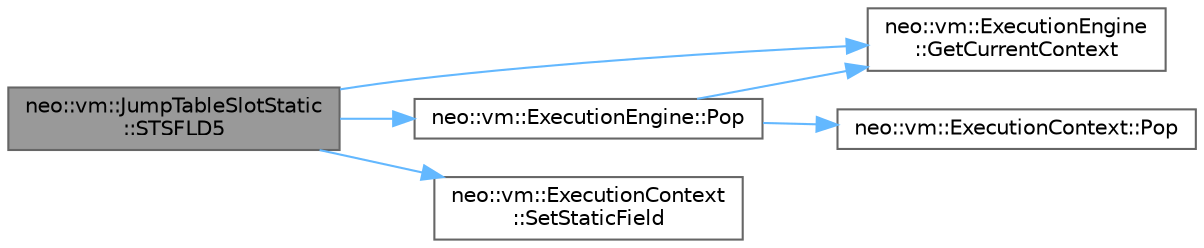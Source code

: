 digraph "neo::vm::JumpTableSlotStatic::STSFLD5"
{
 // LATEX_PDF_SIZE
  bgcolor="transparent";
  edge [fontname=Helvetica,fontsize=10,labelfontname=Helvetica,labelfontsize=10];
  node [fontname=Helvetica,fontsize=10,shape=box,height=0.2,width=0.4];
  rankdir="LR";
  Node1 [id="Node000001",label="neo::vm::JumpTableSlotStatic\l::STSFLD5",height=0.2,width=0.4,color="gray40", fillcolor="grey60", style="filled", fontcolor="black",tooltip=" "];
  Node1 -> Node2 [id="edge6_Node000001_Node000002",color="steelblue1",style="solid",tooltip=" "];
  Node2 [id="Node000002",label="neo::vm::ExecutionEngine\l::GetCurrentContext",height=0.2,width=0.4,color="grey40", fillcolor="white", style="filled",URL="$classneo_1_1vm_1_1_execution_engine.html#a8301f5b182f15a7c9302c1b65cbf9220",tooltip="Gets the current context."];
  Node1 -> Node3 [id="edge7_Node000001_Node000003",color="steelblue1",style="solid",tooltip=" "];
  Node3 [id="Node000003",label="neo::vm::ExecutionEngine::Pop",height=0.2,width=0.4,color="grey40", fillcolor="white", style="filled",URL="$classneo_1_1vm_1_1_execution_engine.html#a394ac4f0ef4a6c3e6ad98c2fc8e6ed68",tooltip="Pops an item from the evaluation stack."];
  Node3 -> Node2 [id="edge8_Node000003_Node000002",color="steelblue1",style="solid",tooltip=" "];
  Node3 -> Node4 [id="edge9_Node000003_Node000004",color="steelblue1",style="solid",tooltip=" "];
  Node4 [id="Node000004",label="neo::vm::ExecutionContext::Pop",height=0.2,width=0.4,color="grey40", fillcolor="white", style="filled",URL="$classneo_1_1vm_1_1_execution_context.html#a70bded0f390d335569c242c8d0adc97a",tooltip="Pops an item from the evaluation stack."];
  Node1 -> Node5 [id="edge10_Node000001_Node000005",color="steelblue1",style="solid",tooltip=" "];
  Node5 [id="Node000005",label="neo::vm::ExecutionContext\l::SetStaticField",height=0.2,width=0.4,color="grey40", fillcolor="white", style="filled",URL="$classneo_1_1vm_1_1_execution_context.html#a832c2f5535d8b7c019e3b4d692d78000",tooltip="Sets a static field."];
}
